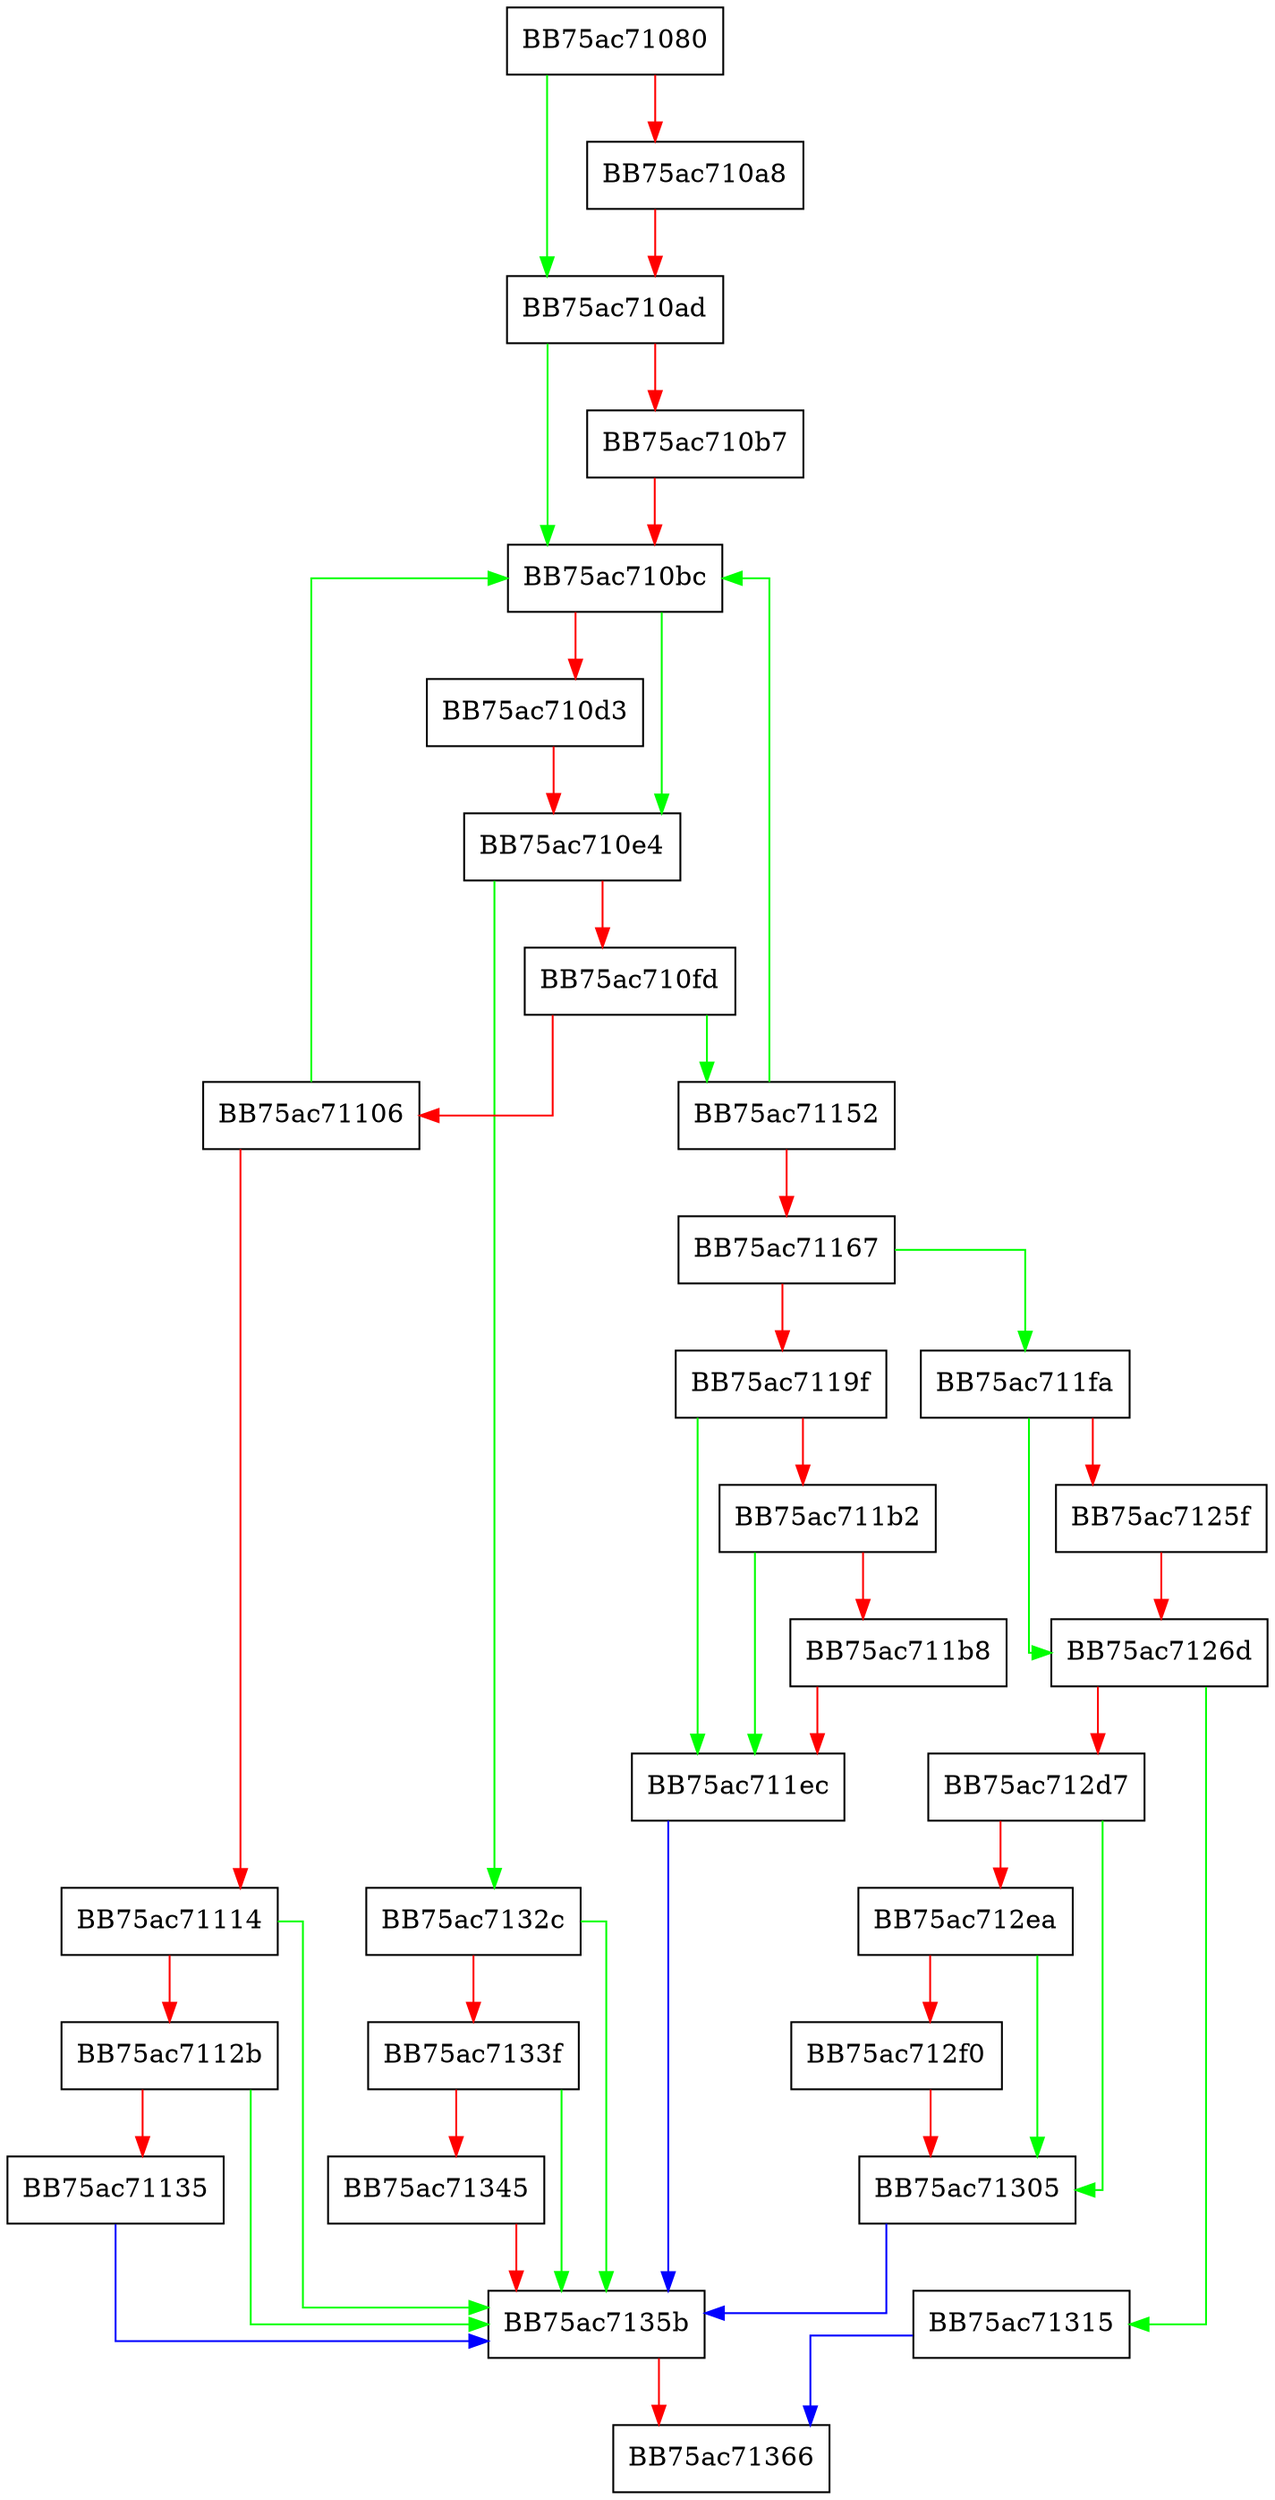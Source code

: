 digraph FindNext {
  node [shape="box"];
  graph [splines=ortho];
  BB75ac71080 -> BB75ac710ad [color="green"];
  BB75ac71080 -> BB75ac710a8 [color="red"];
  BB75ac710a8 -> BB75ac710ad [color="red"];
  BB75ac710ad -> BB75ac710bc [color="green"];
  BB75ac710ad -> BB75ac710b7 [color="red"];
  BB75ac710b7 -> BB75ac710bc [color="red"];
  BB75ac710bc -> BB75ac710e4 [color="green"];
  BB75ac710bc -> BB75ac710d3 [color="red"];
  BB75ac710d3 -> BB75ac710e4 [color="red"];
  BB75ac710e4 -> BB75ac7132c [color="green"];
  BB75ac710e4 -> BB75ac710fd [color="red"];
  BB75ac710fd -> BB75ac71152 [color="green"];
  BB75ac710fd -> BB75ac71106 [color="red"];
  BB75ac71106 -> BB75ac710bc [color="green"];
  BB75ac71106 -> BB75ac71114 [color="red"];
  BB75ac71114 -> BB75ac7135b [color="green"];
  BB75ac71114 -> BB75ac7112b [color="red"];
  BB75ac7112b -> BB75ac7135b [color="green"];
  BB75ac7112b -> BB75ac71135 [color="red"];
  BB75ac71135 -> BB75ac7135b [color="blue"];
  BB75ac71152 -> BB75ac710bc [color="green"];
  BB75ac71152 -> BB75ac71167 [color="red"];
  BB75ac71167 -> BB75ac711fa [color="green"];
  BB75ac71167 -> BB75ac7119f [color="red"];
  BB75ac7119f -> BB75ac711ec [color="green"];
  BB75ac7119f -> BB75ac711b2 [color="red"];
  BB75ac711b2 -> BB75ac711ec [color="green"];
  BB75ac711b2 -> BB75ac711b8 [color="red"];
  BB75ac711b8 -> BB75ac711ec [color="red"];
  BB75ac711ec -> BB75ac7135b [color="blue"];
  BB75ac711fa -> BB75ac7126d [color="green"];
  BB75ac711fa -> BB75ac7125f [color="red"];
  BB75ac7125f -> BB75ac7126d [color="red"];
  BB75ac7126d -> BB75ac71315 [color="green"];
  BB75ac7126d -> BB75ac712d7 [color="red"];
  BB75ac712d7 -> BB75ac71305 [color="green"];
  BB75ac712d7 -> BB75ac712ea [color="red"];
  BB75ac712ea -> BB75ac71305 [color="green"];
  BB75ac712ea -> BB75ac712f0 [color="red"];
  BB75ac712f0 -> BB75ac71305 [color="red"];
  BB75ac71305 -> BB75ac7135b [color="blue"];
  BB75ac71315 -> BB75ac71366 [color="blue"];
  BB75ac7132c -> BB75ac7135b [color="green"];
  BB75ac7132c -> BB75ac7133f [color="red"];
  BB75ac7133f -> BB75ac7135b [color="green"];
  BB75ac7133f -> BB75ac71345 [color="red"];
  BB75ac71345 -> BB75ac7135b [color="red"];
  BB75ac7135b -> BB75ac71366 [color="red"];
}